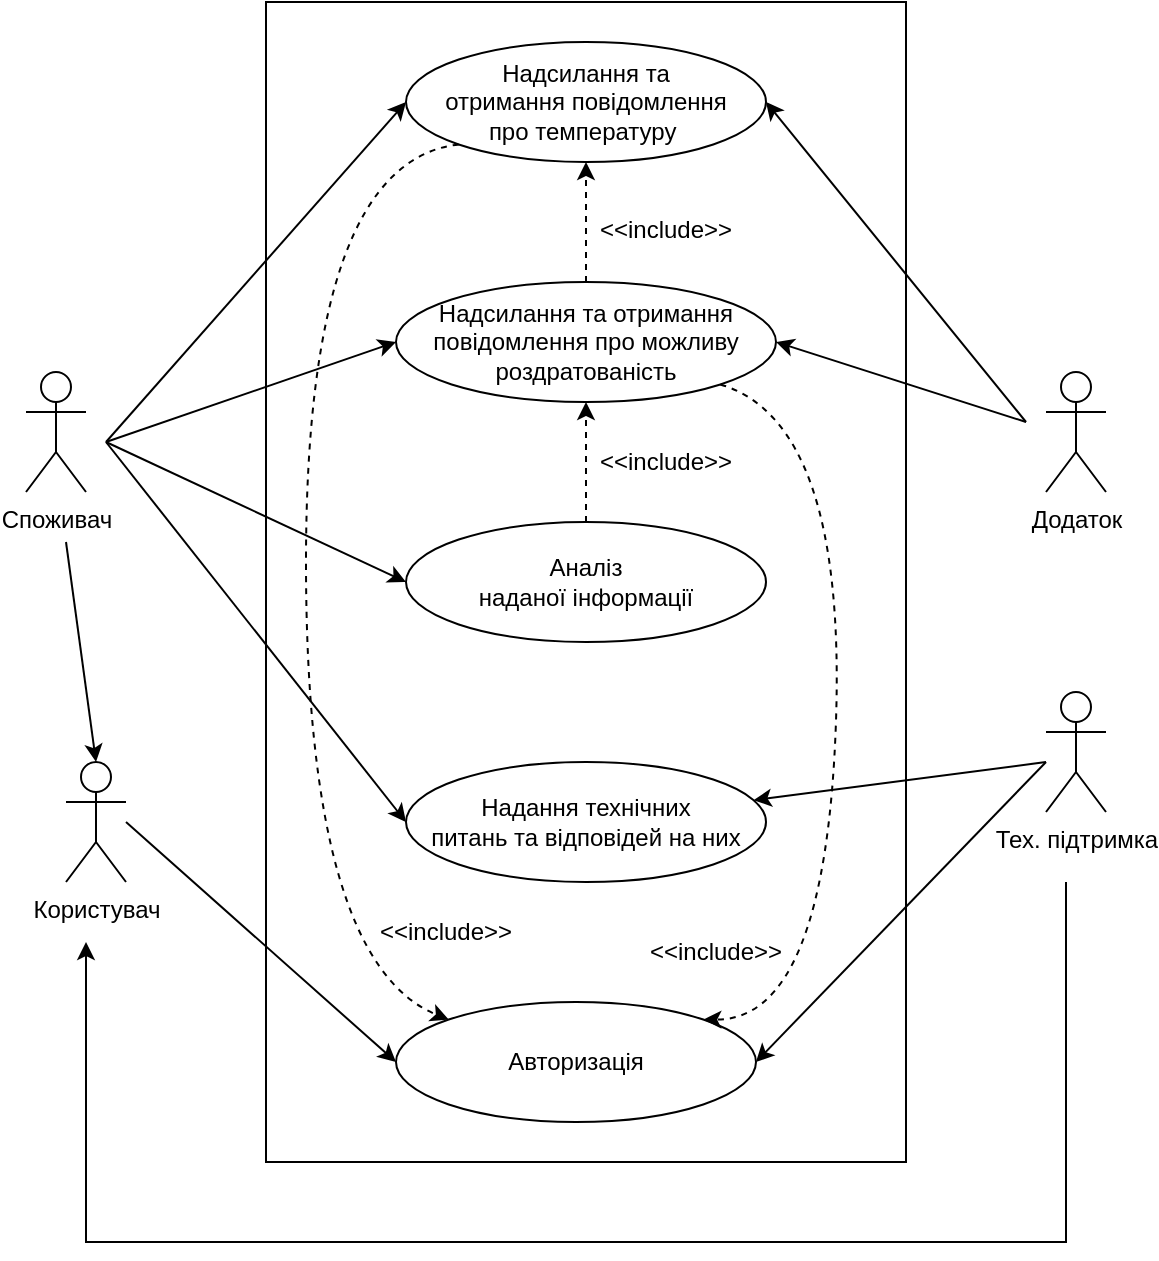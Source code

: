 <mxfile version="21.7.5" type="device">
  <diagram name="Страница — 1" id="uToYVatRJV8wEDFPy25G">
    <mxGraphModel dx="1331" dy="837" grid="1" gridSize="10" guides="1" tooltips="1" connect="1" arrows="1" fold="1" page="1" pageScale="1" pageWidth="827" pageHeight="1169" math="0" shadow="0">
      <root>
        <mxCell id="0" />
        <mxCell id="1" parent="0" />
        <mxCell id="W7pRYqL_9WnUPg5IFOV3-35" value="" style="rounded=0;whiteSpace=wrap;html=1;fillColor=none;" parent="1" vertex="1">
          <mxGeometry x="280" y="60" width="320" height="580" as="geometry" />
        </mxCell>
        <mxCell id="W7pRYqL_9WnUPg5IFOV3-4" value="Надсилання та&lt;br&gt;отримання повідомлення&lt;br&gt;про температуру&amp;nbsp;" style="ellipse;whiteSpace=wrap;html=1;" parent="1" vertex="1">
          <mxGeometry x="350" y="80" width="180" height="60" as="geometry" />
        </mxCell>
        <mxCell id="W7pRYqL_9WnUPg5IFOV3-6" value="Аналіз&lt;br&gt;наданої інформації" style="ellipse;whiteSpace=wrap;html=1;" parent="1" vertex="1">
          <mxGeometry x="350" y="320" width="180" height="60" as="geometry" />
        </mxCell>
        <mxCell id="W7pRYqL_9WnUPg5IFOV3-9" value="Надсилання та отримання&lt;br&gt;повідомлення про можливу&lt;br&gt;роздратованість" style="ellipse;whiteSpace=wrap;html=1;" parent="1" vertex="1">
          <mxGeometry x="345" y="200" width="190" height="60" as="geometry" />
        </mxCell>
        <mxCell id="W7pRYqL_9WnUPg5IFOV3-11" value="Додаток" style="shape=umlActor;verticalLabelPosition=bottom;verticalAlign=top;html=1;outlineConnect=0;" parent="1" vertex="1">
          <mxGeometry x="670" y="245" width="30" height="60" as="geometry" />
        </mxCell>
        <mxCell id="W7pRYqL_9WnUPg5IFOV3-14" value="Надання технічних&lt;br&gt;питань та відповідей на них" style="ellipse;whiteSpace=wrap;html=1;" parent="1" vertex="1">
          <mxGeometry x="350" y="440" width="180" height="60" as="geometry" />
        </mxCell>
        <mxCell id="W7pRYqL_9WnUPg5IFOV3-15" value="Споживач" style="shape=umlActor;verticalLabelPosition=bottom;verticalAlign=top;html=1;outlineConnect=0;" parent="1" vertex="1">
          <mxGeometry x="160" y="245" width="30" height="60" as="geometry" />
        </mxCell>
        <mxCell id="LoCAGWstbFeR2XyMyLZT-3" style="edgeStyle=orthogonalEdgeStyle;rounded=0;orthogonalLoop=1;jettySize=auto;html=1;" edge="1" parent="1">
          <mxGeometry relative="1" as="geometry">
            <mxPoint x="190" y="530" as="targetPoint" />
            <mxPoint x="680" y="500" as="sourcePoint" />
            <Array as="points">
              <mxPoint x="680" y="680" />
              <mxPoint x="190" y="680" />
            </Array>
          </mxGeometry>
        </mxCell>
        <mxCell id="W7pRYqL_9WnUPg5IFOV3-17" value="Тех. підтримка" style="shape=umlActor;verticalLabelPosition=bottom;verticalAlign=top;html=1;outlineConnect=0;" parent="1" vertex="1">
          <mxGeometry x="670" y="405" width="30" height="60" as="geometry" />
        </mxCell>
        <mxCell id="W7pRYqL_9WnUPg5IFOV3-18" value="" style="endArrow=classic;html=1;rounded=0;entryX=0;entryY=0.5;entryDx=0;entryDy=0;" parent="1" target="W7pRYqL_9WnUPg5IFOV3-14" edge="1">
          <mxGeometry width="50" height="50" relative="1" as="geometry">
            <mxPoint x="200" y="280" as="sourcePoint" />
            <mxPoint x="400" y="370" as="targetPoint" />
          </mxGeometry>
        </mxCell>
        <mxCell id="W7pRYqL_9WnUPg5IFOV3-19" value="" style="endArrow=classic;html=1;rounded=0;" parent="1" target="W7pRYqL_9WnUPg5IFOV3-14" edge="1">
          <mxGeometry width="50" height="50" relative="1" as="geometry">
            <mxPoint x="670" y="440" as="sourcePoint" />
            <mxPoint x="640" y="430" as="targetPoint" />
          </mxGeometry>
        </mxCell>
        <mxCell id="W7pRYqL_9WnUPg5IFOV3-20" value="" style="endArrow=classic;html=1;rounded=0;entryX=0;entryY=0.5;entryDx=0;entryDy=0;" parent="1" target="W7pRYqL_9WnUPg5IFOV3-6" edge="1">
          <mxGeometry width="50" height="50" relative="1" as="geometry">
            <mxPoint x="200" y="280" as="sourcePoint" />
            <mxPoint x="400" y="370" as="targetPoint" />
          </mxGeometry>
        </mxCell>
        <mxCell id="W7pRYqL_9WnUPg5IFOV3-22" value="" style="endArrow=classic;html=1;rounded=0;entryX=1;entryY=0.5;entryDx=0;entryDy=0;" parent="1" target="W7pRYqL_9WnUPg5IFOV3-9" edge="1">
          <mxGeometry width="50" height="50" relative="1" as="geometry">
            <mxPoint x="660" y="270" as="sourcePoint" />
            <mxPoint x="400" y="370" as="targetPoint" />
          </mxGeometry>
        </mxCell>
        <mxCell id="W7pRYqL_9WnUPg5IFOV3-23" value="" style="endArrow=classic;html=1;rounded=0;entryX=1;entryY=0.5;entryDx=0;entryDy=0;" parent="1" target="W7pRYqL_9WnUPg5IFOV3-4" edge="1">
          <mxGeometry width="50" height="50" relative="1" as="geometry">
            <mxPoint x="660" y="270" as="sourcePoint" />
            <mxPoint x="400" y="370" as="targetPoint" />
          </mxGeometry>
        </mxCell>
        <mxCell id="W7pRYqL_9WnUPg5IFOV3-28" value="" style="endArrow=classic;html=1;rounded=0;exitX=0.5;exitY=0;exitDx=0;exitDy=0;entryX=0.5;entryY=1;entryDx=0;entryDy=0;dashed=1;" parent="1" source="W7pRYqL_9WnUPg5IFOV3-6" target="W7pRYqL_9WnUPg5IFOV3-9" edge="1">
          <mxGeometry width="50" height="50" relative="1" as="geometry">
            <mxPoint x="350" y="330" as="sourcePoint" />
            <mxPoint x="400" y="280" as="targetPoint" />
          </mxGeometry>
        </mxCell>
        <mxCell id="W7pRYqL_9WnUPg5IFOV3-29" value="&amp;lt;&amp;lt;include&amp;gt;&amp;gt;" style="text;html=1;strokeColor=none;fillColor=none;align=center;verticalAlign=middle;whiteSpace=wrap;rounded=0;" parent="1" vertex="1">
          <mxGeometry x="450" y="275" width="60" height="30" as="geometry" />
        </mxCell>
        <mxCell id="W7pRYqL_9WnUPg5IFOV3-33" value="" style="endArrow=classic;html=1;rounded=0;dashed=1;entryX=0.5;entryY=1;entryDx=0;entryDy=0;exitX=0.5;exitY=0;exitDx=0;exitDy=0;" parent="1" source="W7pRYqL_9WnUPg5IFOV3-9" target="W7pRYqL_9WnUPg5IFOV3-4" edge="1">
          <mxGeometry width="50" height="50" relative="1" as="geometry">
            <mxPoint x="400" y="180" as="sourcePoint" />
            <mxPoint x="420" y="160" as="targetPoint" />
          </mxGeometry>
        </mxCell>
        <mxCell id="W7pRYqL_9WnUPg5IFOV3-34" value="&amp;lt;&amp;lt;include&amp;gt;&amp;gt;" style="text;html=1;strokeColor=none;fillColor=none;align=center;verticalAlign=middle;whiteSpace=wrap;rounded=0;" parent="1" vertex="1">
          <mxGeometry x="450" y="159" width="60" height="30" as="geometry" />
        </mxCell>
        <mxCell id="8mLdY0lilE7GSzzpo-wA-1" value="" style="endArrow=classic;html=1;rounded=0;entryX=0;entryY=0.5;entryDx=0;entryDy=0;" parent="1" target="W7pRYqL_9WnUPg5IFOV3-9" edge="1">
          <mxGeometry width="50" height="50" relative="1" as="geometry">
            <mxPoint x="200" y="280" as="sourcePoint" />
            <mxPoint x="470" y="360" as="targetPoint" />
          </mxGeometry>
        </mxCell>
        <mxCell id="8mLdY0lilE7GSzzpo-wA-2" value="" style="endArrow=classic;html=1;rounded=0;entryX=0;entryY=0.5;entryDx=0;entryDy=0;" parent="1" target="W7pRYqL_9WnUPg5IFOV3-4" edge="1">
          <mxGeometry width="50" height="50" relative="1" as="geometry">
            <mxPoint x="200" y="280" as="sourcePoint" />
            <mxPoint x="470" y="360" as="targetPoint" />
          </mxGeometry>
        </mxCell>
        <mxCell id="LoCAGWstbFeR2XyMyLZT-1" value="Користувач" style="shape=umlActor;verticalLabelPosition=bottom;verticalAlign=top;html=1;outlineConnect=0;" vertex="1" parent="1">
          <mxGeometry x="180" y="440" width="30" height="60" as="geometry" />
        </mxCell>
        <mxCell id="LoCAGWstbFeR2XyMyLZT-2" value="" style="endArrow=classic;html=1;rounded=0;entryX=0.5;entryY=0;entryDx=0;entryDy=0;entryPerimeter=0;" edge="1" parent="1" target="LoCAGWstbFeR2XyMyLZT-1">
          <mxGeometry width="50" height="50" relative="1" as="geometry">
            <mxPoint x="180" y="330" as="sourcePoint" />
            <mxPoint x="440" y="410" as="targetPoint" />
          </mxGeometry>
        </mxCell>
        <mxCell id="LoCAGWstbFeR2XyMyLZT-4" value="Авторизація" style="ellipse;whiteSpace=wrap;html=1;" vertex="1" parent="1">
          <mxGeometry x="345" y="560" width="180" height="60" as="geometry" />
        </mxCell>
        <mxCell id="LoCAGWstbFeR2XyMyLZT-6" value="" style="curved=1;endArrow=classic;html=1;rounded=0;exitX=0;exitY=1;exitDx=0;exitDy=0;dashed=1;entryX=0;entryY=0;entryDx=0;entryDy=0;" edge="1" parent="1" source="W7pRYqL_9WnUPg5IFOV3-4" target="LoCAGWstbFeR2XyMyLZT-4">
          <mxGeometry width="50" height="50" relative="1" as="geometry">
            <mxPoint x="390" y="460" as="sourcePoint" />
            <mxPoint x="340" y="590" as="targetPoint" />
            <Array as="points">
              <mxPoint x="300" y="140" />
              <mxPoint x="300" y="540" />
            </Array>
          </mxGeometry>
        </mxCell>
        <mxCell id="LoCAGWstbFeR2XyMyLZT-7" value="&amp;lt;&amp;lt;include&amp;gt;&amp;gt;" style="text;html=1;strokeColor=none;fillColor=none;align=center;verticalAlign=middle;whiteSpace=wrap;rounded=0;" vertex="1" parent="1">
          <mxGeometry x="340" y="510" width="60" height="30" as="geometry" />
        </mxCell>
        <mxCell id="LoCAGWstbFeR2XyMyLZT-8" value="" style="curved=1;endArrow=classic;html=1;rounded=0;exitX=1;exitY=1;exitDx=0;exitDy=0;entryX=1;entryY=0;entryDx=0;entryDy=0;dashed=1;" edge="1" parent="1" source="W7pRYqL_9WnUPg5IFOV3-9" target="LoCAGWstbFeR2XyMyLZT-4">
          <mxGeometry width="50" height="50" relative="1" as="geometry">
            <mxPoint x="390" y="460" as="sourcePoint" />
            <mxPoint x="440" y="410" as="targetPoint" />
            <Array as="points">
              <mxPoint x="570" y="270" />
              <mxPoint x="560" y="569" />
            </Array>
          </mxGeometry>
        </mxCell>
        <mxCell id="LoCAGWstbFeR2XyMyLZT-9" value="&amp;lt;&amp;lt;include&amp;gt;&amp;gt;" style="text;html=1;strokeColor=none;fillColor=none;align=center;verticalAlign=middle;whiteSpace=wrap;rounded=0;" vertex="1" parent="1">
          <mxGeometry x="475" y="520" width="60" height="30" as="geometry" />
        </mxCell>
        <mxCell id="LoCAGWstbFeR2XyMyLZT-10" value="" style="endArrow=classic;html=1;rounded=0;entryX=0;entryY=0.5;entryDx=0;entryDy=0;" edge="1" parent="1" target="LoCAGWstbFeR2XyMyLZT-4">
          <mxGeometry width="50" height="50" relative="1" as="geometry">
            <mxPoint x="210" y="470" as="sourcePoint" />
            <mxPoint x="205" y="450" as="targetPoint" />
          </mxGeometry>
        </mxCell>
        <mxCell id="LoCAGWstbFeR2XyMyLZT-11" value="" style="endArrow=classic;html=1;rounded=0;entryX=1;entryY=0.5;entryDx=0;entryDy=0;" edge="1" parent="1" target="LoCAGWstbFeR2XyMyLZT-4">
          <mxGeometry width="50" height="50" relative="1" as="geometry">
            <mxPoint x="670" y="440" as="sourcePoint" />
            <mxPoint x="533" y="468" as="targetPoint" />
          </mxGeometry>
        </mxCell>
      </root>
    </mxGraphModel>
  </diagram>
</mxfile>
